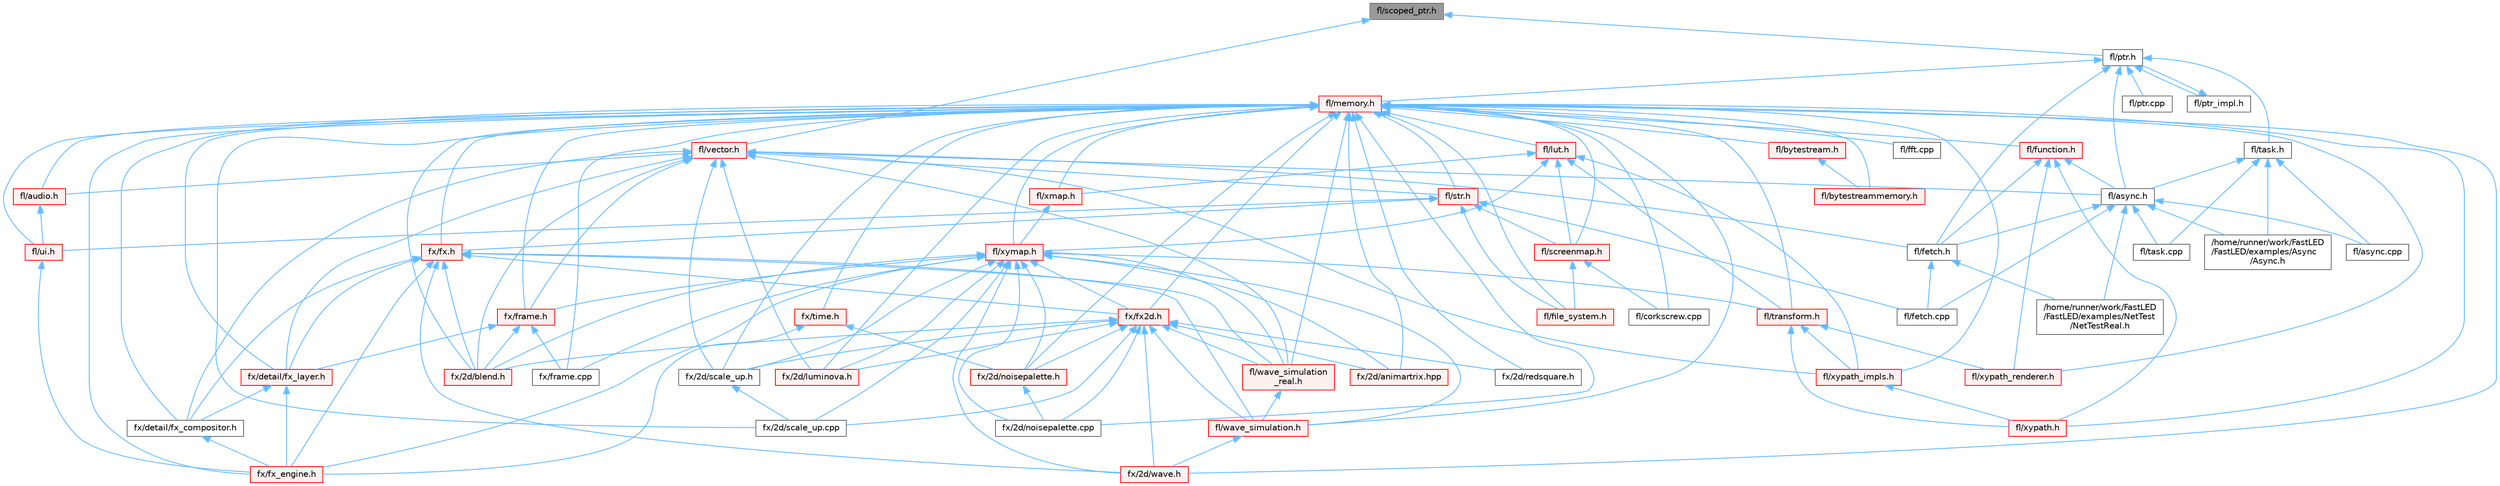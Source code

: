 digraph "fl/scoped_ptr.h"
{
 // INTERACTIVE_SVG=YES
 // LATEX_PDF_SIZE
  bgcolor="transparent";
  edge [fontname=Helvetica,fontsize=10,labelfontname=Helvetica,labelfontsize=10];
  node [fontname=Helvetica,fontsize=10,shape=box,height=0.2,width=0.4];
  Node1 [id="Node000001",label="fl/scoped_ptr.h",height=0.2,width=0.4,color="gray40", fillcolor="grey60", style="filled", fontcolor="black",tooltip=" "];
  Node1 -> Node2 [id="edge1_Node000001_Node000002",dir="back",color="steelblue1",style="solid",tooltip=" "];
  Node2 [id="Node000002",label="fl/ptr.h",height=0.2,width=0.4,color="grey40", fillcolor="white", style="filled",URL="$dd/d98/ptr_8h.html",tooltip=" "];
  Node2 -> Node3 [id="edge2_Node000002_Node000003",dir="back",color="steelblue1",style="solid",tooltip=" "];
  Node3 [id="Node000003",label="fl/async.h",height=0.2,width=0.4,color="grey40", fillcolor="white", style="filled",URL="$df/d4c/src_2fl_2async_8h.html",tooltip="Generic asynchronous task management for FastLED."];
  Node3 -> Node4 [id="edge3_Node000003_Node000004",dir="back",color="steelblue1",style="solid",tooltip=" "];
  Node4 [id="Node000004",label="/home/runner/work/FastLED\l/FastLED/examples/Async\l/Async.h",height=0.2,width=0.4,color="grey40", fillcolor="white", style="filled",URL="$d5/d1b/examples_2_async_2async_8h.html",tooltip=" "];
  Node3 -> Node5 [id="edge4_Node000003_Node000005",dir="back",color="steelblue1",style="solid",tooltip=" "];
  Node5 [id="Node000005",label="/home/runner/work/FastLED\l/FastLED/examples/NetTest\l/NetTestReal.h",height=0.2,width=0.4,color="grey40", fillcolor="white", style="filled",URL="$d5/dec/_net_test_real_8h.html",tooltip=" "];
  Node3 -> Node6 [id="edge5_Node000003_Node000006",dir="back",color="steelblue1",style="solid",tooltip=" "];
  Node6 [id="Node000006",label="fl/async.cpp",height=0.2,width=0.4,color="grey40", fillcolor="white", style="filled",URL="$d0/d95/async_8cpp.html",tooltip=" "];
  Node3 -> Node7 [id="edge6_Node000003_Node000007",dir="back",color="steelblue1",style="solid",tooltip=" "];
  Node7 [id="Node000007",label="fl/fetch.cpp",height=0.2,width=0.4,color="grey40", fillcolor="white", style="filled",URL="$d9/ddd/fetch_8cpp.html",tooltip=" "];
  Node3 -> Node8 [id="edge7_Node000003_Node000008",dir="back",color="steelblue1",style="solid",tooltip=" "];
  Node8 [id="Node000008",label="fl/fetch.h",height=0.2,width=0.4,color="grey40", fillcolor="white", style="filled",URL="$d6/d6a/fetch_8h.html",tooltip="Unified HTTP fetch API for FastLED (cross-platform)"];
  Node8 -> Node5 [id="edge8_Node000008_Node000005",dir="back",color="steelblue1",style="solid",tooltip=" "];
  Node8 -> Node7 [id="edge9_Node000008_Node000007",dir="back",color="steelblue1",style="solid",tooltip=" "];
  Node3 -> Node9 [id="edge10_Node000003_Node000009",dir="back",color="steelblue1",style="solid",tooltip=" "];
  Node9 [id="Node000009",label="fl/task.cpp",height=0.2,width=0.4,color="grey40", fillcolor="white", style="filled",URL="$d9/d9c/task_8cpp.html",tooltip=" "];
  Node2 -> Node8 [id="edge11_Node000002_Node000008",dir="back",color="steelblue1",style="solid",tooltip=" "];
  Node2 -> Node10 [id="edge12_Node000002_Node000010",dir="back",color="steelblue1",style="solid",tooltip=" "];
  Node10 [id="Node000010",label="fl/memory.h",height=0.2,width=0.4,color="red", fillcolor="#FFF0F0", style="filled",URL="$dc/d18/memory_8h.html",tooltip=" "];
  Node10 -> Node11 [id="edge13_Node000010_Node000011",dir="back",color="steelblue1",style="solid",tooltip=" "];
  Node11 [id="Node000011",label="fl/audio.h",height=0.2,width=0.4,color="red", fillcolor="#FFF0F0", style="filled",URL="$da/d09/audio_8h.html",tooltip=" "];
  Node11 -> Node19 [id="edge14_Node000011_Node000019",dir="back",color="steelblue1",style="solid",tooltip=" "];
  Node19 [id="Node000019",label="fl/ui.h",height=0.2,width=0.4,color="red", fillcolor="#FFF0F0", style="filled",URL="$d9/d3b/ui_8h.html",tooltip=" "];
  Node19 -> Node36 [id="edge15_Node000019_Node000036",dir="back",color="steelblue1",style="solid",tooltip=" "];
  Node36 [id="Node000036",label="fx/fx_engine.h",height=0.2,width=0.4,color="red", fillcolor="#FFF0F0", style="filled",URL="$d9/d3c/fx__engine_8h.html",tooltip=" "];
  Node10 -> Node45 [id="edge16_Node000010_Node000045",dir="back",color="steelblue1",style="solid",tooltip=" "];
  Node45 [id="Node000045",label="fl/bytestream.h",height=0.2,width=0.4,color="red", fillcolor="#FFF0F0", style="filled",URL="$dd/d2b/bytestream_8h.html",tooltip=" "];
  Node45 -> Node46 [id="edge17_Node000045_Node000046",dir="back",color="steelblue1",style="solid",tooltip=" "];
  Node46 [id="Node000046",label="fl/bytestreammemory.h",height=0.2,width=0.4,color="red", fillcolor="#FFF0F0", style="filled",URL="$d1/d24/bytestreammemory_8h.html",tooltip=" "];
  Node10 -> Node46 [id="edge18_Node000010_Node000046",dir="back",color="steelblue1",style="solid",tooltip=" "];
  Node10 -> Node55 [id="edge19_Node000010_Node000055",dir="back",color="steelblue1",style="solid",tooltip=" "];
  Node55 [id="Node000055",label="fl/corkscrew.cpp",height=0.2,width=0.4,color="grey40", fillcolor="white", style="filled",URL="$d3/d9b/corkscrew_8cpp.html",tooltip=" "];
  Node10 -> Node56 [id="edge20_Node000010_Node000056",dir="back",color="steelblue1",style="solid",tooltip=" "];
  Node56 [id="Node000056",label="fl/fft.cpp",height=0.2,width=0.4,color="grey40", fillcolor="white", style="filled",URL="$db/d03/fft_8cpp.html",tooltip=" "];
  Node10 -> Node57 [id="edge21_Node000010_Node000057",dir="back",color="steelblue1",style="solid",tooltip=" "];
  Node57 [id="Node000057",label="fl/file_system.h",height=0.2,width=0.4,color="red", fillcolor="#FFF0F0", style="filled",URL="$d6/d8d/file__system_8h.html",tooltip=" "];
  Node10 -> Node59 [id="edge22_Node000010_Node000059",dir="back",color="steelblue1",style="solid",tooltip=" "];
  Node59 [id="Node000059",label="fl/function.h",height=0.2,width=0.4,color="red", fillcolor="#FFF0F0", style="filled",URL="$dd/d67/function_8h.html",tooltip=" "];
  Node59 -> Node3 [id="edge23_Node000059_Node000003",dir="back",color="steelblue1",style="solid",tooltip=" "];
  Node59 -> Node8 [id="edge24_Node000059_Node000008",dir="back",color="steelblue1",style="solid",tooltip=" "];
  Node59 -> Node213 [id="edge25_Node000059_Node000213",dir="back",color="steelblue1",style="solid",tooltip=" "];
  Node213 [id="Node000213",label="fl/xypath.h",height=0.2,width=0.4,color="red", fillcolor="#FFF0F0", style="filled",URL="$d5/df2/xypath_8h.html",tooltip=" "];
  Node59 -> Node220 [id="edge26_Node000059_Node000220",dir="back",color="steelblue1",style="solid",tooltip=" "];
  Node220 [id="Node000220",label="fl/xypath_renderer.h",height=0.2,width=0.4,color="red", fillcolor="#FFF0F0", style="filled",URL="$d2/d88/xypath__renderer_8h.html",tooltip=" "];
  Node10 -> Node221 [id="edge27_Node000010_Node000221",dir="back",color="steelblue1",style="solid",tooltip=" "];
  Node221 [id="Node000221",label="fl/lut.h",height=0.2,width=0.4,color="red", fillcolor="#FFF0F0", style="filled",URL="$db/d54/lut_8h.html",tooltip=" "];
  Node221 -> Node78 [id="edge28_Node000221_Node000078",dir="back",color="steelblue1",style="solid",tooltip=" "];
  Node78 [id="Node000078",label="fl/screenmap.h",height=0.2,width=0.4,color="red", fillcolor="#FFF0F0", style="filled",URL="$d7/d97/screenmap_8h.html",tooltip=" "];
  Node78 -> Node55 [id="edge29_Node000078_Node000055",dir="back",color="steelblue1",style="solid",tooltip=" "];
  Node78 -> Node57 [id="edge30_Node000078_Node000057",dir="back",color="steelblue1",style="solid",tooltip=" "];
  Node221 -> Node223 [id="edge31_Node000221_Node000223",dir="back",color="steelblue1",style="solid",tooltip=" "];
  Node223 [id="Node000223",label="fl/transform.h",height=0.2,width=0.4,color="red", fillcolor="#FFF0F0", style="filled",URL="$d2/d80/transform_8h.html",tooltip=" "];
  Node223 -> Node213 [id="edge32_Node000223_Node000213",dir="back",color="steelblue1",style="solid",tooltip=" "];
  Node223 -> Node224 [id="edge33_Node000223_Node000224",dir="back",color="steelblue1",style="solid",tooltip=" "];
  Node224 [id="Node000224",label="fl/xypath_impls.h",height=0.2,width=0.4,color="red", fillcolor="#FFF0F0", style="filled",URL="$d8/d5f/xypath__impls_8h.html",tooltip=" "];
  Node224 -> Node213 [id="edge34_Node000224_Node000213",dir="back",color="steelblue1",style="solid",tooltip=" "];
  Node223 -> Node220 [id="edge35_Node000223_Node000220",dir="back",color="steelblue1",style="solid",tooltip=" "];
  Node221 -> Node225 [id="edge36_Node000221_Node000225",dir="back",color="steelblue1",style="solid",tooltip=" "];
  Node225 [id="Node000225",label="fl/xmap.h",height=0.2,width=0.4,color="red", fillcolor="#FFF0F0", style="filled",URL="$dd/dcc/xmap_8h.html",tooltip=" "];
  Node225 -> Node227 [id="edge37_Node000225_Node000227",dir="back",color="steelblue1",style="solid",tooltip=" "];
  Node227 [id="Node000227",label="fl/xymap.h",height=0.2,width=0.4,color="red", fillcolor="#FFF0F0", style="filled",URL="$da/d61/xymap_8h.html",tooltip=" "];
  Node227 -> Node223 [id="edge38_Node000227_Node000223",dir="back",color="steelblue1",style="solid",tooltip=" "];
  Node227 -> Node245 [id="edge39_Node000227_Node000245",dir="back",color="steelblue1",style="solid",tooltip=" "];
  Node245 [id="Node000245",label="fl/wave_simulation.h",height=0.2,width=0.4,color="red", fillcolor="#FFF0F0", style="filled",URL="$dc/d36/wave__simulation_8h.html",tooltip=" "];
  Node245 -> Node67 [id="edge40_Node000245_Node000067",dir="back",color="steelblue1",style="solid",tooltip=" "];
  Node67 [id="Node000067",label="fx/2d/wave.h",height=0.2,width=0.4,color="red", fillcolor="#FFF0F0", style="filled",URL="$de/de9/src_2fx_22d_2wave_8h.html",tooltip=" "];
  Node227 -> Node247 [id="edge41_Node000227_Node000247",dir="back",color="steelblue1",style="solid",tooltip=" "];
  Node247 [id="Node000247",label="fl/wave_simulation\l_real.h",height=0.2,width=0.4,color="red", fillcolor="#FFF0F0", style="filled",URL="$dd/d8e/wave__simulation__real_8h.html",tooltip=" "];
  Node247 -> Node245 [id="edge42_Node000247_Node000245",dir="back",color="steelblue1",style="solid",tooltip=" "];
  Node227 -> Node201 [id="edge43_Node000227_Node000201",dir="back",color="steelblue1",style="solid",tooltip=" "];
  Node201 [id="Node000201",label="fx/2d/animartrix.hpp",height=0.2,width=0.4,color="red", fillcolor="#FFF0F0", style="filled",URL="$d3/dc3/animartrix_8hpp.html",tooltip=" "];
  Node227 -> Node249 [id="edge44_Node000227_Node000249",dir="back",color="steelblue1",style="solid",tooltip=" "];
  Node249 [id="Node000249",label="fx/2d/blend.h",height=0.2,width=0.4,color="red", fillcolor="#FFF0F0", style="filled",URL="$d8/d4e/blend_8h.html",tooltip=" "];
  Node227 -> Node183 [id="edge45_Node000227_Node000183",dir="back",color="steelblue1",style="solid",tooltip=" "];
  Node183 [id="Node000183",label="fx/2d/luminova.h",height=0.2,width=0.4,color="red", fillcolor="#FFF0F0", style="filled",URL="$d4/dd9/src_2fx_22d_2luminova_8h.html",tooltip=" "];
  Node227 -> Node185 [id="edge46_Node000227_Node000185",dir="back",color="steelblue1",style="solid",tooltip=" "];
  Node185 [id="Node000185",label="fx/2d/noisepalette.cpp",height=0.2,width=0.4,color="grey40", fillcolor="white", style="filled",URL="$d6/d66/noisepalette_8cpp.html",tooltip=" "];
  Node227 -> Node186 [id="edge47_Node000227_Node000186",dir="back",color="steelblue1",style="solid",tooltip=" "];
  Node186 [id="Node000186",label="fx/2d/noisepalette.h",height=0.2,width=0.4,color="red", fillcolor="#FFF0F0", style="filled",URL="$d6/dc7/noisepalette_8h.html",tooltip="Demonstrates how to mix noise generation with color palettes on a 2D LED matrix."];
  Node186 -> Node185 [id="edge48_Node000186_Node000185",dir="back",color="steelblue1",style="solid",tooltip=" "];
  Node227 -> Node188 [id="edge49_Node000227_Node000188",dir="back",color="steelblue1",style="solid",tooltip=" "];
  Node188 [id="Node000188",label="fx/2d/scale_up.cpp",height=0.2,width=0.4,color="grey40", fillcolor="white", style="filled",URL="$dc/d8c/scale__up_8cpp.html",tooltip=" "];
  Node227 -> Node244 [id="edge50_Node000227_Node000244",dir="back",color="steelblue1",style="solid",tooltip=" "];
  Node244 [id="Node000244",label="fx/2d/scale_up.h",height=0.2,width=0.4,color="grey40", fillcolor="white", style="filled",URL="$d2/d74/scale__up_8h.html",tooltip="Expands a grid using bilinear interpolation and scaling up."];
  Node244 -> Node188 [id="edge51_Node000244_Node000188",dir="back",color="steelblue1",style="solid",tooltip=" "];
  Node227 -> Node67 [id="edge52_Node000227_Node000067",dir="back",color="steelblue1",style="solid",tooltip=" "];
  Node227 -> Node250 [id="edge53_Node000227_Node000250",dir="back",color="steelblue1",style="solid",tooltip=" "];
  Node250 [id="Node000250",label="fx/frame.cpp",height=0.2,width=0.4,color="grey40", fillcolor="white", style="filled",URL="$da/d14/frame_8cpp.html",tooltip=" "];
  Node227 -> Node251 [id="edge54_Node000227_Node000251",dir="back",color="steelblue1",style="solid",tooltip=" "];
  Node251 [id="Node000251",label="fx/frame.h",height=0.2,width=0.4,color="red", fillcolor="#FFF0F0", style="filled",URL="$df/d7d/frame_8h.html",tooltip=" "];
  Node251 -> Node249 [id="edge55_Node000251_Node000249",dir="back",color="steelblue1",style="solid",tooltip=" "];
  Node251 -> Node252 [id="edge56_Node000251_Node000252",dir="back",color="steelblue1",style="solid",tooltip=" "];
  Node252 [id="Node000252",label="fx/detail/fx_layer.h",height=0.2,width=0.4,color="red", fillcolor="#FFF0F0", style="filled",URL="$d7/d2f/fx__layer_8h.html",tooltip=" "];
  Node252 -> Node253 [id="edge57_Node000252_Node000253",dir="back",color="steelblue1",style="solid",tooltip=" "];
  Node253 [id="Node000253",label="fx/detail/fx_compositor.h",height=0.2,width=0.4,color="grey40", fillcolor="white", style="filled",URL="$d5/d6b/fx__compositor_8h.html",tooltip=" "];
  Node253 -> Node36 [id="edge58_Node000253_Node000036",dir="back",color="steelblue1",style="solid",tooltip=" "];
  Node252 -> Node36 [id="edge59_Node000252_Node000036",dir="back",color="steelblue1",style="solid",tooltip=" "];
  Node251 -> Node250 [id="edge60_Node000251_Node000250",dir="back",color="steelblue1",style="solid",tooltip=" "];
  Node227 -> Node255 [id="edge61_Node000227_Node000255",dir="back",color="steelblue1",style="solid",tooltip=" "];
  Node255 [id="Node000255",label="fx/fx2d.h",height=0.2,width=0.4,color="red", fillcolor="#FFF0F0", style="filled",URL="$d9/d43/fx2d_8h.html",tooltip=" "];
  Node255 -> Node245 [id="edge62_Node000255_Node000245",dir="back",color="steelblue1",style="solid",tooltip=" "];
  Node255 -> Node247 [id="edge63_Node000255_Node000247",dir="back",color="steelblue1",style="solid",tooltip=" "];
  Node255 -> Node201 [id="edge64_Node000255_Node000201",dir="back",color="steelblue1",style="solid",tooltip=" "];
  Node255 -> Node249 [id="edge65_Node000255_Node000249",dir="back",color="steelblue1",style="solid",tooltip=" "];
  Node255 -> Node183 [id="edge66_Node000255_Node000183",dir="back",color="steelblue1",style="solid",tooltip=" "];
  Node255 -> Node185 [id="edge67_Node000255_Node000185",dir="back",color="steelblue1",style="solid",tooltip=" "];
  Node255 -> Node186 [id="edge68_Node000255_Node000186",dir="back",color="steelblue1",style="solid",tooltip=" "];
  Node255 -> Node187 [id="edge69_Node000255_Node000187",dir="back",color="steelblue1",style="solid",tooltip=" "];
  Node187 [id="Node000187",label="fx/2d/redsquare.h",height=0.2,width=0.4,color="grey40", fillcolor="white", style="filled",URL="$d3/db8/redsquare_8h.html",tooltip=" "];
  Node255 -> Node188 [id="edge70_Node000255_Node000188",dir="back",color="steelblue1",style="solid",tooltip=" "];
  Node255 -> Node244 [id="edge71_Node000255_Node000244",dir="back",color="steelblue1",style="solid",tooltip=" "];
  Node255 -> Node67 [id="edge72_Node000255_Node000067",dir="back",color="steelblue1",style="solid",tooltip=" "];
  Node227 -> Node36 [id="edge73_Node000227_Node000036",dir="back",color="steelblue1",style="solid",tooltip=" "];
  Node221 -> Node227 [id="edge74_Node000221_Node000227",dir="back",color="steelblue1",style="solid",tooltip=" "];
  Node221 -> Node224 [id="edge75_Node000221_Node000224",dir="back",color="steelblue1",style="solid",tooltip=" "];
  Node10 -> Node78 [id="edge76_Node000010_Node000078",dir="back",color="steelblue1",style="solid",tooltip=" "];
  Node10 -> Node258 [id="edge77_Node000010_Node000258",dir="back",color="steelblue1",style="solid",tooltip=" "];
  Node258 [id="Node000258",label="fl/str.h",height=0.2,width=0.4,color="red", fillcolor="#FFF0F0", style="filled",URL="$d1/d93/str_8h.html",tooltip=" "];
  Node258 -> Node7 [id="edge78_Node000258_Node000007",dir="back",color="steelblue1",style="solid",tooltip=" "];
  Node258 -> Node57 [id="edge79_Node000258_Node000057",dir="back",color="steelblue1",style="solid",tooltip=" "];
  Node258 -> Node78 [id="edge80_Node000258_Node000078",dir="back",color="steelblue1",style="solid",tooltip=" "];
  Node258 -> Node19 [id="edge81_Node000258_Node000019",dir="back",color="steelblue1",style="solid",tooltip=" "];
  Node258 -> Node326 [id="edge82_Node000258_Node000326",dir="back",color="steelblue1",style="solid",tooltip=" "];
  Node326 [id="Node000326",label="fx/fx.h",height=0.2,width=0.4,color="red", fillcolor="#FFF0F0", style="filled",URL="$d2/d0c/fx_8h.html",tooltip=" "];
  Node326 -> Node245 [id="edge83_Node000326_Node000245",dir="back",color="steelblue1",style="solid",tooltip=" "];
  Node326 -> Node247 [id="edge84_Node000326_Node000247",dir="back",color="steelblue1",style="solid",tooltip=" "];
  Node326 -> Node249 [id="edge85_Node000326_Node000249",dir="back",color="steelblue1",style="solid",tooltip=" "];
  Node326 -> Node67 [id="edge86_Node000326_Node000067",dir="back",color="steelblue1",style="solid",tooltip=" "];
  Node326 -> Node253 [id="edge87_Node000326_Node000253",dir="back",color="steelblue1",style="solid",tooltip=" "];
  Node326 -> Node252 [id="edge88_Node000326_Node000252",dir="back",color="steelblue1",style="solid",tooltip=" "];
  Node326 -> Node255 [id="edge89_Node000326_Node000255",dir="back",color="steelblue1",style="solid",tooltip=" "];
  Node326 -> Node36 [id="edge90_Node000326_Node000036",dir="back",color="steelblue1",style="solid",tooltip=" "];
  Node10 -> Node223 [id="edge91_Node000010_Node000223",dir="back",color="steelblue1",style="solid",tooltip=" "];
  Node10 -> Node19 [id="edge92_Node000010_Node000019",dir="back",color="steelblue1",style="solid",tooltip=" "];
  Node10 -> Node245 [id="edge93_Node000010_Node000245",dir="back",color="steelblue1",style="solid",tooltip=" "];
  Node10 -> Node247 [id="edge94_Node000010_Node000247",dir="back",color="steelblue1",style="solid",tooltip=" "];
  Node10 -> Node225 [id="edge95_Node000010_Node000225",dir="back",color="steelblue1",style="solid",tooltip=" "];
  Node10 -> Node227 [id="edge96_Node000010_Node000227",dir="back",color="steelblue1",style="solid",tooltip=" "];
  Node10 -> Node213 [id="edge97_Node000010_Node000213",dir="back",color="steelblue1",style="solid",tooltip=" "];
  Node10 -> Node224 [id="edge98_Node000010_Node000224",dir="back",color="steelblue1",style="solid",tooltip=" "];
  Node10 -> Node220 [id="edge99_Node000010_Node000220",dir="back",color="steelblue1",style="solid",tooltip=" "];
  Node10 -> Node201 [id="edge100_Node000010_Node000201",dir="back",color="steelblue1",style="solid",tooltip=" "];
  Node10 -> Node249 [id="edge101_Node000010_Node000249",dir="back",color="steelblue1",style="solid",tooltip=" "];
  Node10 -> Node183 [id="edge102_Node000010_Node000183",dir="back",color="steelblue1",style="solid",tooltip=" "];
  Node10 -> Node185 [id="edge103_Node000010_Node000185",dir="back",color="steelblue1",style="solid",tooltip=" "];
  Node10 -> Node186 [id="edge104_Node000010_Node000186",dir="back",color="steelblue1",style="solid",tooltip=" "];
  Node10 -> Node187 [id="edge105_Node000010_Node000187",dir="back",color="steelblue1",style="solid",tooltip=" "];
  Node10 -> Node188 [id="edge106_Node000010_Node000188",dir="back",color="steelblue1",style="solid",tooltip=" "];
  Node10 -> Node244 [id="edge107_Node000010_Node000244",dir="back",color="steelblue1",style="solid",tooltip=" "];
  Node10 -> Node67 [id="edge108_Node000010_Node000067",dir="back",color="steelblue1",style="solid",tooltip=" "];
  Node10 -> Node253 [id="edge109_Node000010_Node000253",dir="back",color="steelblue1",style="solid",tooltip=" "];
  Node10 -> Node252 [id="edge110_Node000010_Node000252",dir="back",color="steelblue1",style="solid",tooltip=" "];
  Node10 -> Node250 [id="edge111_Node000010_Node000250",dir="back",color="steelblue1",style="solid",tooltip=" "];
  Node10 -> Node251 [id="edge112_Node000010_Node000251",dir="back",color="steelblue1",style="solid",tooltip=" "];
  Node10 -> Node326 [id="edge113_Node000010_Node000326",dir="back",color="steelblue1",style="solid",tooltip=" "];
  Node10 -> Node255 [id="edge114_Node000010_Node000255",dir="back",color="steelblue1",style="solid",tooltip=" "];
  Node10 -> Node36 [id="edge115_Node000010_Node000036",dir="back",color="steelblue1",style="solid",tooltip=" "];
  Node10 -> Node362 [id="edge116_Node000010_Node000362",dir="back",color="steelblue1",style="solid",tooltip=" "];
  Node362 [id="Node000362",label="fx/time.h",height=0.2,width=0.4,color="red", fillcolor="#FFF0F0", style="filled",URL="$da/da2/fx_2time_8h.html",tooltip=" "];
  Node362 -> Node186 [id="edge117_Node000362_Node000186",dir="back",color="steelblue1",style="solid",tooltip=" "];
  Node362 -> Node36 [id="edge118_Node000362_Node000036",dir="back",color="steelblue1",style="solid",tooltip=" "];
  Node2 -> Node364 [id="edge119_Node000002_Node000364",dir="back",color="steelblue1",style="solid",tooltip=" "];
  Node364 [id="Node000364",label="fl/ptr.cpp",height=0.2,width=0.4,color="grey40", fillcolor="white", style="filled",URL="$df/dc6/ptr_8cpp.html",tooltip=" "];
  Node2 -> Node365 [id="edge120_Node000002_Node000365",dir="back",color="steelblue1",style="solid",tooltip=" "];
  Node365 [id="Node000365",label="fl/ptr_impl.h",height=0.2,width=0.4,color="grey40", fillcolor="white", style="filled",URL="$d5/d94/ptr__impl_8h.html",tooltip=" "];
  Node365 -> Node2 [id="edge121_Node000365_Node000002",dir="back",color="steelblue1",style="solid",tooltip=" "];
  Node2 -> Node212 [id="edge122_Node000002_Node000212",dir="back",color="steelblue1",style="solid",tooltip=" "];
  Node212 [id="Node000212",label="fl/task.h",height=0.2,width=0.4,color="grey40", fillcolor="white", style="filled",URL="$db/da4/task_8h.html",tooltip=" "];
  Node212 -> Node4 [id="edge123_Node000212_Node000004",dir="back",color="steelblue1",style="solid",tooltip=" "];
  Node212 -> Node6 [id="edge124_Node000212_Node000006",dir="back",color="steelblue1",style="solid",tooltip=" "];
  Node212 -> Node3 [id="edge125_Node000212_Node000003",dir="back",color="steelblue1",style="solid",tooltip=" "];
  Node212 -> Node9 [id="edge126_Node000212_Node000009",dir="back",color="steelblue1",style="solid",tooltip=" "];
  Node1 -> Node291 [id="edge127_Node000001_Node000291",dir="back",color="steelblue1",style="solid",tooltip=" "];
  Node291 [id="Node000291",label="fl/vector.h",height=0.2,width=0.4,color="red", fillcolor="#FFF0F0", style="filled",URL="$d6/d68/vector_8h.html",tooltip=" "];
  Node291 -> Node3 [id="edge128_Node000291_Node000003",dir="back",color="steelblue1",style="solid",tooltip=" "];
  Node291 -> Node11 [id="edge129_Node000291_Node000011",dir="back",color="steelblue1",style="solid",tooltip=" "];
  Node291 -> Node8 [id="edge130_Node000291_Node000008",dir="back",color="steelblue1",style="solid",tooltip=" "];
  Node291 -> Node258 [id="edge131_Node000291_Node000258",dir="back",color="steelblue1",style="solid",tooltip=" "];
  Node291 -> Node247 [id="edge132_Node000291_Node000247",dir="back",color="steelblue1",style="solid",tooltip=" "];
  Node291 -> Node224 [id="edge133_Node000291_Node000224",dir="back",color="steelblue1",style="solid",tooltip=" "];
  Node291 -> Node249 [id="edge134_Node000291_Node000249",dir="back",color="steelblue1",style="solid",tooltip=" "];
  Node291 -> Node183 [id="edge135_Node000291_Node000183",dir="back",color="steelblue1",style="solid",tooltip=" "];
  Node291 -> Node244 [id="edge136_Node000291_Node000244",dir="back",color="steelblue1",style="solid",tooltip=" "];
  Node291 -> Node253 [id="edge137_Node000291_Node000253",dir="back",color="steelblue1",style="solid",tooltip=" "];
  Node291 -> Node252 [id="edge138_Node000291_Node000252",dir="back",color="steelblue1",style="solid",tooltip=" "];
  Node291 -> Node251 [id="edge139_Node000291_Node000251",dir="back",color="steelblue1",style="solid",tooltip=" "];
}
